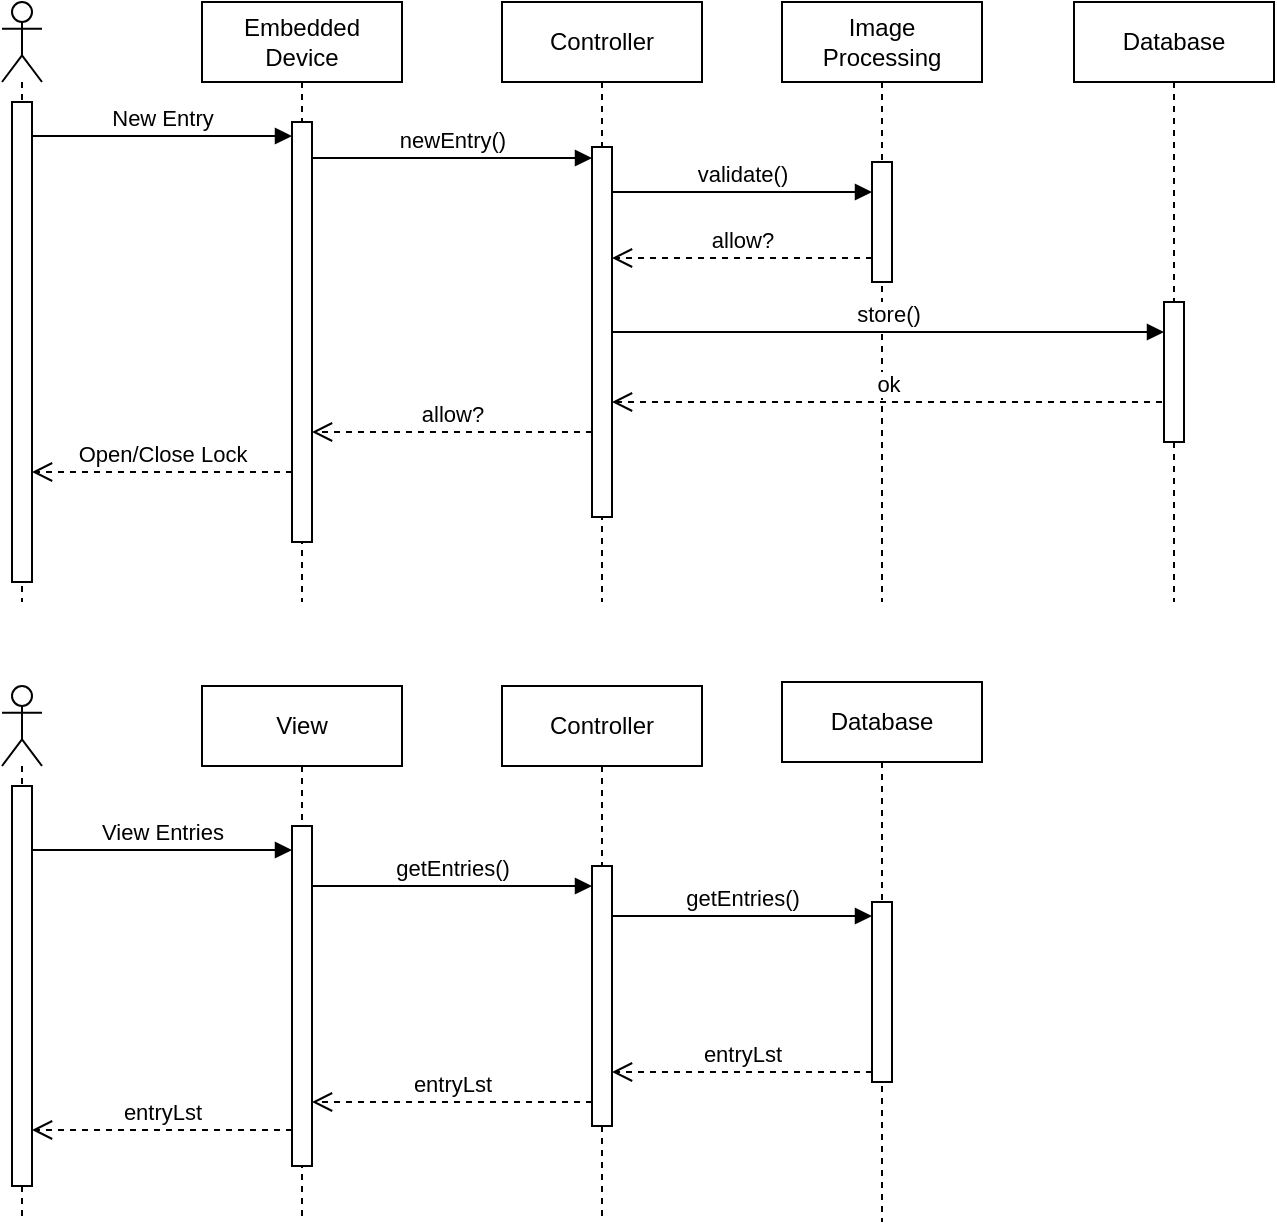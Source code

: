 <mxfile version="24.0.7" type="github">
  <diagram name="Page-1" id="WpCL8ZeLkiyB8eYFa57P">
    <mxGraphModel dx="568" dy="296" grid="1" gridSize="10" guides="1" tooltips="1" connect="1" arrows="1" fold="1" page="1" pageScale="1" pageWidth="850" pageHeight="1100" math="0" shadow="0">
      <root>
        <mxCell id="0" />
        <mxCell id="1" parent="0" />
        <mxCell id="62rKB5Cqy3utpLoXq6eb-1" value="Embedded&lt;br&gt;Device" style="shape=umlLifeline;perimeter=lifelinePerimeter;whiteSpace=wrap;html=1;container=1;dropTarget=0;collapsible=0;recursiveResize=0;outlineConnect=0;portConstraint=eastwest;newEdgeStyle={&quot;curved&quot;:0,&quot;rounded&quot;:0};" vertex="1" parent="1">
          <mxGeometry x="160" y="30" width="100" height="300" as="geometry" />
        </mxCell>
        <mxCell id="62rKB5Cqy3utpLoXq6eb-2" value="" style="html=1;points=[[0,0,0,0,5],[0,1,0,0,-5],[1,0,0,0,5],[1,1,0,0,-5]];perimeter=orthogonalPerimeter;outlineConnect=0;targetShapes=umlLifeline;portConstraint=eastwest;newEdgeStyle={&quot;curved&quot;:0,&quot;rounded&quot;:0};" vertex="1" parent="62rKB5Cqy3utpLoXq6eb-1">
          <mxGeometry x="45" y="60" width="10" height="210" as="geometry" />
        </mxCell>
        <mxCell id="62rKB5Cqy3utpLoXq6eb-3" value="Database" style="shape=umlLifeline;perimeter=lifelinePerimeter;whiteSpace=wrap;html=1;container=1;dropTarget=0;collapsible=0;recursiveResize=0;outlineConnect=0;portConstraint=eastwest;newEdgeStyle={&quot;curved&quot;:0,&quot;rounded&quot;:0};" vertex="1" parent="1">
          <mxGeometry x="596" y="30" width="100" height="300" as="geometry" />
        </mxCell>
        <mxCell id="62rKB5Cqy3utpLoXq6eb-4" value="" style="html=1;points=[[0,0,0,0,5],[0,1,0,0,-5],[1,0,0,0,5],[1,1,0,0,-5]];perimeter=orthogonalPerimeter;outlineConnect=0;targetShapes=umlLifeline;portConstraint=eastwest;newEdgeStyle={&quot;curved&quot;:0,&quot;rounded&quot;:0};" vertex="1" parent="62rKB5Cqy3utpLoXq6eb-3">
          <mxGeometry x="45" y="150" width="10" height="70" as="geometry" />
        </mxCell>
        <mxCell id="62rKB5Cqy3utpLoXq6eb-5" value="Controller" style="shape=umlLifeline;perimeter=lifelinePerimeter;whiteSpace=wrap;html=1;container=1;dropTarget=0;collapsible=0;recursiveResize=0;outlineConnect=0;portConstraint=eastwest;newEdgeStyle={&quot;curved&quot;:0,&quot;rounded&quot;:0};" vertex="1" parent="1">
          <mxGeometry x="310" y="30" width="100" height="300" as="geometry" />
        </mxCell>
        <mxCell id="62rKB5Cqy3utpLoXq6eb-6" value="" style="html=1;points=[[0,0,0,0,5],[0,1,0,0,-5],[1,0,0,0,5],[1,1,0,0,-5]];perimeter=orthogonalPerimeter;outlineConnect=0;targetShapes=umlLifeline;portConstraint=eastwest;newEdgeStyle={&quot;curved&quot;:0,&quot;rounded&quot;:0};" vertex="1" parent="62rKB5Cqy3utpLoXq6eb-5">
          <mxGeometry x="45" y="72.5" width="10" height="185" as="geometry" />
        </mxCell>
        <mxCell id="62rKB5Cqy3utpLoXq6eb-7" value="Image&lt;br&gt;Processing" style="shape=umlLifeline;perimeter=lifelinePerimeter;whiteSpace=wrap;html=1;container=1;dropTarget=0;collapsible=0;recursiveResize=0;outlineConnect=0;portConstraint=eastwest;newEdgeStyle={&quot;curved&quot;:0,&quot;rounded&quot;:0};" vertex="1" parent="1">
          <mxGeometry x="450" y="30" width="100" height="300" as="geometry" />
        </mxCell>
        <mxCell id="62rKB5Cqy3utpLoXq6eb-8" value="" style="html=1;points=[[0,0,0,0,5],[0,1,0,0,-5],[1,0,0,0,5],[1,1,0,0,-5]];perimeter=orthogonalPerimeter;outlineConnect=0;targetShapes=umlLifeline;portConstraint=eastwest;newEdgeStyle={&quot;curved&quot;:0,&quot;rounded&quot;:0};" vertex="1" parent="62rKB5Cqy3utpLoXq6eb-7">
          <mxGeometry x="45" y="80" width="10" height="60" as="geometry" />
        </mxCell>
        <mxCell id="62rKB5Cqy3utpLoXq6eb-9" value="newEntry()" style="html=1;verticalAlign=bottom;endArrow=block;curved=0;rounded=0;" edge="1" parent="1">
          <mxGeometry width="80" relative="1" as="geometry">
            <mxPoint x="215" y="108.0" as="sourcePoint" />
            <mxPoint x="355" y="108" as="targetPoint" />
          </mxGeometry>
        </mxCell>
        <mxCell id="62rKB5Cqy3utpLoXq6eb-11" value="validate()" style="html=1;verticalAlign=bottom;endArrow=block;curved=0;rounded=0;" edge="1" parent="1">
          <mxGeometry width="80" relative="1" as="geometry">
            <mxPoint x="365" y="125.0" as="sourcePoint" />
            <mxPoint x="495" y="125" as="targetPoint" />
          </mxGeometry>
        </mxCell>
        <mxCell id="62rKB5Cqy3utpLoXq6eb-13" value="allow?" style="html=1;verticalAlign=bottom;endArrow=open;dashed=1;endSize=8;curved=0;rounded=0;" edge="1" parent="1">
          <mxGeometry relative="1" as="geometry">
            <mxPoint x="495" y="158" as="sourcePoint" />
            <mxPoint x="365" y="158" as="targetPoint" />
          </mxGeometry>
        </mxCell>
        <mxCell id="62rKB5Cqy3utpLoXq6eb-16" value="" style="shape=umlLifeline;perimeter=lifelinePerimeter;whiteSpace=wrap;html=1;container=1;dropTarget=0;collapsible=0;recursiveResize=0;outlineConnect=0;portConstraint=eastwest;newEdgeStyle={&quot;curved&quot;:0,&quot;rounded&quot;:0};participant=umlActor;" vertex="1" parent="1">
          <mxGeometry x="60" y="30" width="20" height="300" as="geometry" />
        </mxCell>
        <mxCell id="62rKB5Cqy3utpLoXq6eb-17" value="" style="html=1;points=[[0,0,0,0,5],[0,1,0,0,-5],[1,0,0,0,5],[1,1,0,0,-5]];perimeter=orthogonalPerimeter;outlineConnect=0;targetShapes=umlLifeline;portConstraint=eastwest;newEdgeStyle={&quot;curved&quot;:0,&quot;rounded&quot;:0};" vertex="1" parent="62rKB5Cqy3utpLoXq6eb-16">
          <mxGeometry x="5" y="50" width="10" height="240" as="geometry" />
        </mxCell>
        <mxCell id="62rKB5Cqy3utpLoXq6eb-18" value="New Entry" style="html=1;verticalAlign=bottom;endArrow=block;curved=0;rounded=0;" edge="1" parent="1" target="62rKB5Cqy3utpLoXq6eb-2">
          <mxGeometry width="80" relative="1" as="geometry">
            <mxPoint x="75" y="97" as="sourcePoint" />
            <mxPoint x="170" y="97" as="targetPoint" />
          </mxGeometry>
        </mxCell>
        <mxCell id="62rKB5Cqy3utpLoXq6eb-20" value="store()" style="html=1;verticalAlign=bottom;endArrow=block;curved=0;rounded=0;" edge="1" parent="1" source="62rKB5Cqy3utpLoXq6eb-6" target="62rKB5Cqy3utpLoXq6eb-4">
          <mxGeometry width="80" relative="1" as="geometry">
            <mxPoint x="370" y="190" as="sourcePoint" />
            <mxPoint x="450" y="190" as="targetPoint" />
          </mxGeometry>
        </mxCell>
        <mxCell id="62rKB5Cqy3utpLoXq6eb-21" value="ok" style="html=1;verticalAlign=bottom;endArrow=open;dashed=1;endSize=8;curved=0;rounded=0;" edge="1" parent="1" target="62rKB5Cqy3utpLoXq6eb-6">
          <mxGeometry relative="1" as="geometry">
            <mxPoint x="640" y="230" as="sourcePoint" />
            <mxPoint x="560" y="230" as="targetPoint" />
          </mxGeometry>
        </mxCell>
        <mxCell id="62rKB5Cqy3utpLoXq6eb-22" value="allow?" style="html=1;verticalAlign=bottom;endArrow=open;dashed=1;endSize=8;curved=0;rounded=0;" edge="1" parent="1" target="62rKB5Cqy3utpLoXq6eb-2">
          <mxGeometry relative="1" as="geometry">
            <mxPoint x="355" y="245" as="sourcePoint" />
            <mxPoint x="209.929" y="245" as="targetPoint" />
          </mxGeometry>
        </mxCell>
        <mxCell id="62rKB5Cqy3utpLoXq6eb-23" value="Open/Close Lock" style="html=1;verticalAlign=bottom;endArrow=open;dashed=1;endSize=8;curved=0;rounded=0;" edge="1" parent="1">
          <mxGeometry relative="1" as="geometry">
            <mxPoint x="205" y="265" as="sourcePoint" />
            <mxPoint x="75" y="265" as="targetPoint" />
          </mxGeometry>
        </mxCell>
        <mxCell id="62rKB5Cqy3utpLoXq6eb-31" value="" style="shape=umlLifeline;perimeter=lifelinePerimeter;whiteSpace=wrap;html=1;container=1;dropTarget=0;collapsible=0;recursiveResize=0;outlineConnect=0;portConstraint=eastwest;newEdgeStyle={&quot;curved&quot;:0,&quot;rounded&quot;:0};participant=umlActor;" vertex="1" parent="1">
          <mxGeometry x="60" y="372" width="20" height="268" as="geometry" />
        </mxCell>
        <mxCell id="62rKB5Cqy3utpLoXq6eb-32" value="" style="html=1;points=[[0,0,0,0,5],[0,1,0,0,-5],[1,0,0,0,5],[1,1,0,0,-5]];perimeter=orthogonalPerimeter;outlineConnect=0;targetShapes=umlLifeline;portConstraint=eastwest;newEdgeStyle={&quot;curved&quot;:0,&quot;rounded&quot;:0};" vertex="1" parent="62rKB5Cqy3utpLoXq6eb-31">
          <mxGeometry x="5" y="50" width="10" height="200" as="geometry" />
        </mxCell>
        <mxCell id="62rKB5Cqy3utpLoXq6eb-33" value="View" style="shape=umlLifeline;perimeter=lifelinePerimeter;whiteSpace=wrap;html=1;container=1;dropTarget=0;collapsible=0;recursiveResize=0;outlineConnect=0;portConstraint=eastwest;newEdgeStyle={&quot;curved&quot;:0,&quot;rounded&quot;:0};" vertex="1" parent="1">
          <mxGeometry x="160" y="372" width="100" height="268" as="geometry" />
        </mxCell>
        <mxCell id="62rKB5Cqy3utpLoXq6eb-34" value="" style="html=1;points=[[0,0,0,0,5],[0,1,0,0,-5],[1,0,0,0,5],[1,1,0,0,-5]];perimeter=orthogonalPerimeter;outlineConnect=0;targetShapes=umlLifeline;portConstraint=eastwest;newEdgeStyle={&quot;curved&quot;:0,&quot;rounded&quot;:0};" vertex="1" parent="62rKB5Cqy3utpLoXq6eb-33">
          <mxGeometry x="45" y="70" width="10" height="170" as="geometry" />
        </mxCell>
        <mxCell id="62rKB5Cqy3utpLoXq6eb-35" value="Controller" style="shape=umlLifeline;perimeter=lifelinePerimeter;whiteSpace=wrap;html=1;container=1;dropTarget=0;collapsible=0;recursiveResize=0;outlineConnect=0;portConstraint=eastwest;newEdgeStyle={&quot;curved&quot;:0,&quot;rounded&quot;:0};" vertex="1" parent="1">
          <mxGeometry x="310" y="372" width="100" height="268" as="geometry" />
        </mxCell>
        <mxCell id="62rKB5Cqy3utpLoXq6eb-36" value="" style="html=1;points=[[0,0,0,0,5],[0,1,0,0,-5],[1,0,0,0,5],[1,1,0,0,-5]];perimeter=orthogonalPerimeter;outlineConnect=0;targetShapes=umlLifeline;portConstraint=eastwest;newEdgeStyle={&quot;curved&quot;:0,&quot;rounded&quot;:0};" vertex="1" parent="62rKB5Cqy3utpLoXq6eb-35">
          <mxGeometry x="45" y="90" width="10" height="130" as="geometry" />
        </mxCell>
        <mxCell id="62rKB5Cqy3utpLoXq6eb-37" value="Database" style="shape=umlLifeline;perimeter=lifelinePerimeter;whiteSpace=wrap;html=1;container=1;dropTarget=0;collapsible=0;recursiveResize=0;outlineConnect=0;portConstraint=eastwest;newEdgeStyle={&quot;curved&quot;:0,&quot;rounded&quot;:0};" vertex="1" parent="1">
          <mxGeometry x="450" y="370" width="100" height="270" as="geometry" />
        </mxCell>
        <mxCell id="62rKB5Cqy3utpLoXq6eb-38" value="" style="html=1;points=[[0,0,0,0,5],[0,1,0,0,-5],[1,0,0,0,5],[1,1,0,0,-5]];perimeter=orthogonalPerimeter;outlineConnect=0;targetShapes=umlLifeline;portConstraint=eastwest;newEdgeStyle={&quot;curved&quot;:0,&quot;rounded&quot;:0};" vertex="1" parent="62rKB5Cqy3utpLoXq6eb-37">
          <mxGeometry x="45" y="110" width="10" height="90" as="geometry" />
        </mxCell>
        <mxCell id="62rKB5Cqy3utpLoXq6eb-39" value="View Entries" style="html=1;verticalAlign=bottom;endArrow=block;curved=0;rounded=0;" edge="1" parent="1">
          <mxGeometry width="80" relative="1" as="geometry">
            <mxPoint x="75" y="454" as="sourcePoint" />
            <mxPoint x="205" y="454" as="targetPoint" />
          </mxGeometry>
        </mxCell>
        <mxCell id="62rKB5Cqy3utpLoXq6eb-40" value="getEntries()" style="html=1;verticalAlign=bottom;endArrow=block;curved=0;rounded=0;" edge="1" parent="1">
          <mxGeometry width="80" relative="1" as="geometry">
            <mxPoint x="215" y="472" as="sourcePoint" />
            <mxPoint x="355" y="472" as="targetPoint" />
          </mxGeometry>
        </mxCell>
        <mxCell id="62rKB5Cqy3utpLoXq6eb-41" value="getEntries()" style="html=1;verticalAlign=bottom;endArrow=block;curved=0;rounded=0;" edge="1" parent="1">
          <mxGeometry width="80" relative="1" as="geometry">
            <mxPoint x="365" y="487" as="sourcePoint" />
            <mxPoint x="495" y="487" as="targetPoint" />
          </mxGeometry>
        </mxCell>
        <mxCell id="62rKB5Cqy3utpLoXq6eb-44" value="entryLst" style="html=1;verticalAlign=bottom;endArrow=open;dashed=1;endSize=8;curved=0;rounded=0;" edge="1" parent="1">
          <mxGeometry relative="1" as="geometry">
            <mxPoint x="495" y="565" as="sourcePoint" />
            <mxPoint x="365" y="565" as="targetPoint" />
          </mxGeometry>
        </mxCell>
        <mxCell id="62rKB5Cqy3utpLoXq6eb-45" value="entryLst" style="html=1;verticalAlign=bottom;endArrow=open;dashed=1;endSize=8;curved=0;rounded=0;" edge="1" parent="1">
          <mxGeometry relative="1" as="geometry">
            <mxPoint x="205" y="594" as="sourcePoint" />
            <mxPoint x="75" y="594" as="targetPoint" />
          </mxGeometry>
        </mxCell>
        <mxCell id="62rKB5Cqy3utpLoXq6eb-46" value="entryLst" style="html=1;verticalAlign=bottom;endArrow=open;dashed=1;endSize=8;curved=0;rounded=0;" edge="1" parent="1">
          <mxGeometry relative="1" as="geometry">
            <mxPoint x="355" y="580" as="sourcePoint" />
            <mxPoint x="215" y="580" as="targetPoint" />
          </mxGeometry>
        </mxCell>
      </root>
    </mxGraphModel>
  </diagram>
</mxfile>
